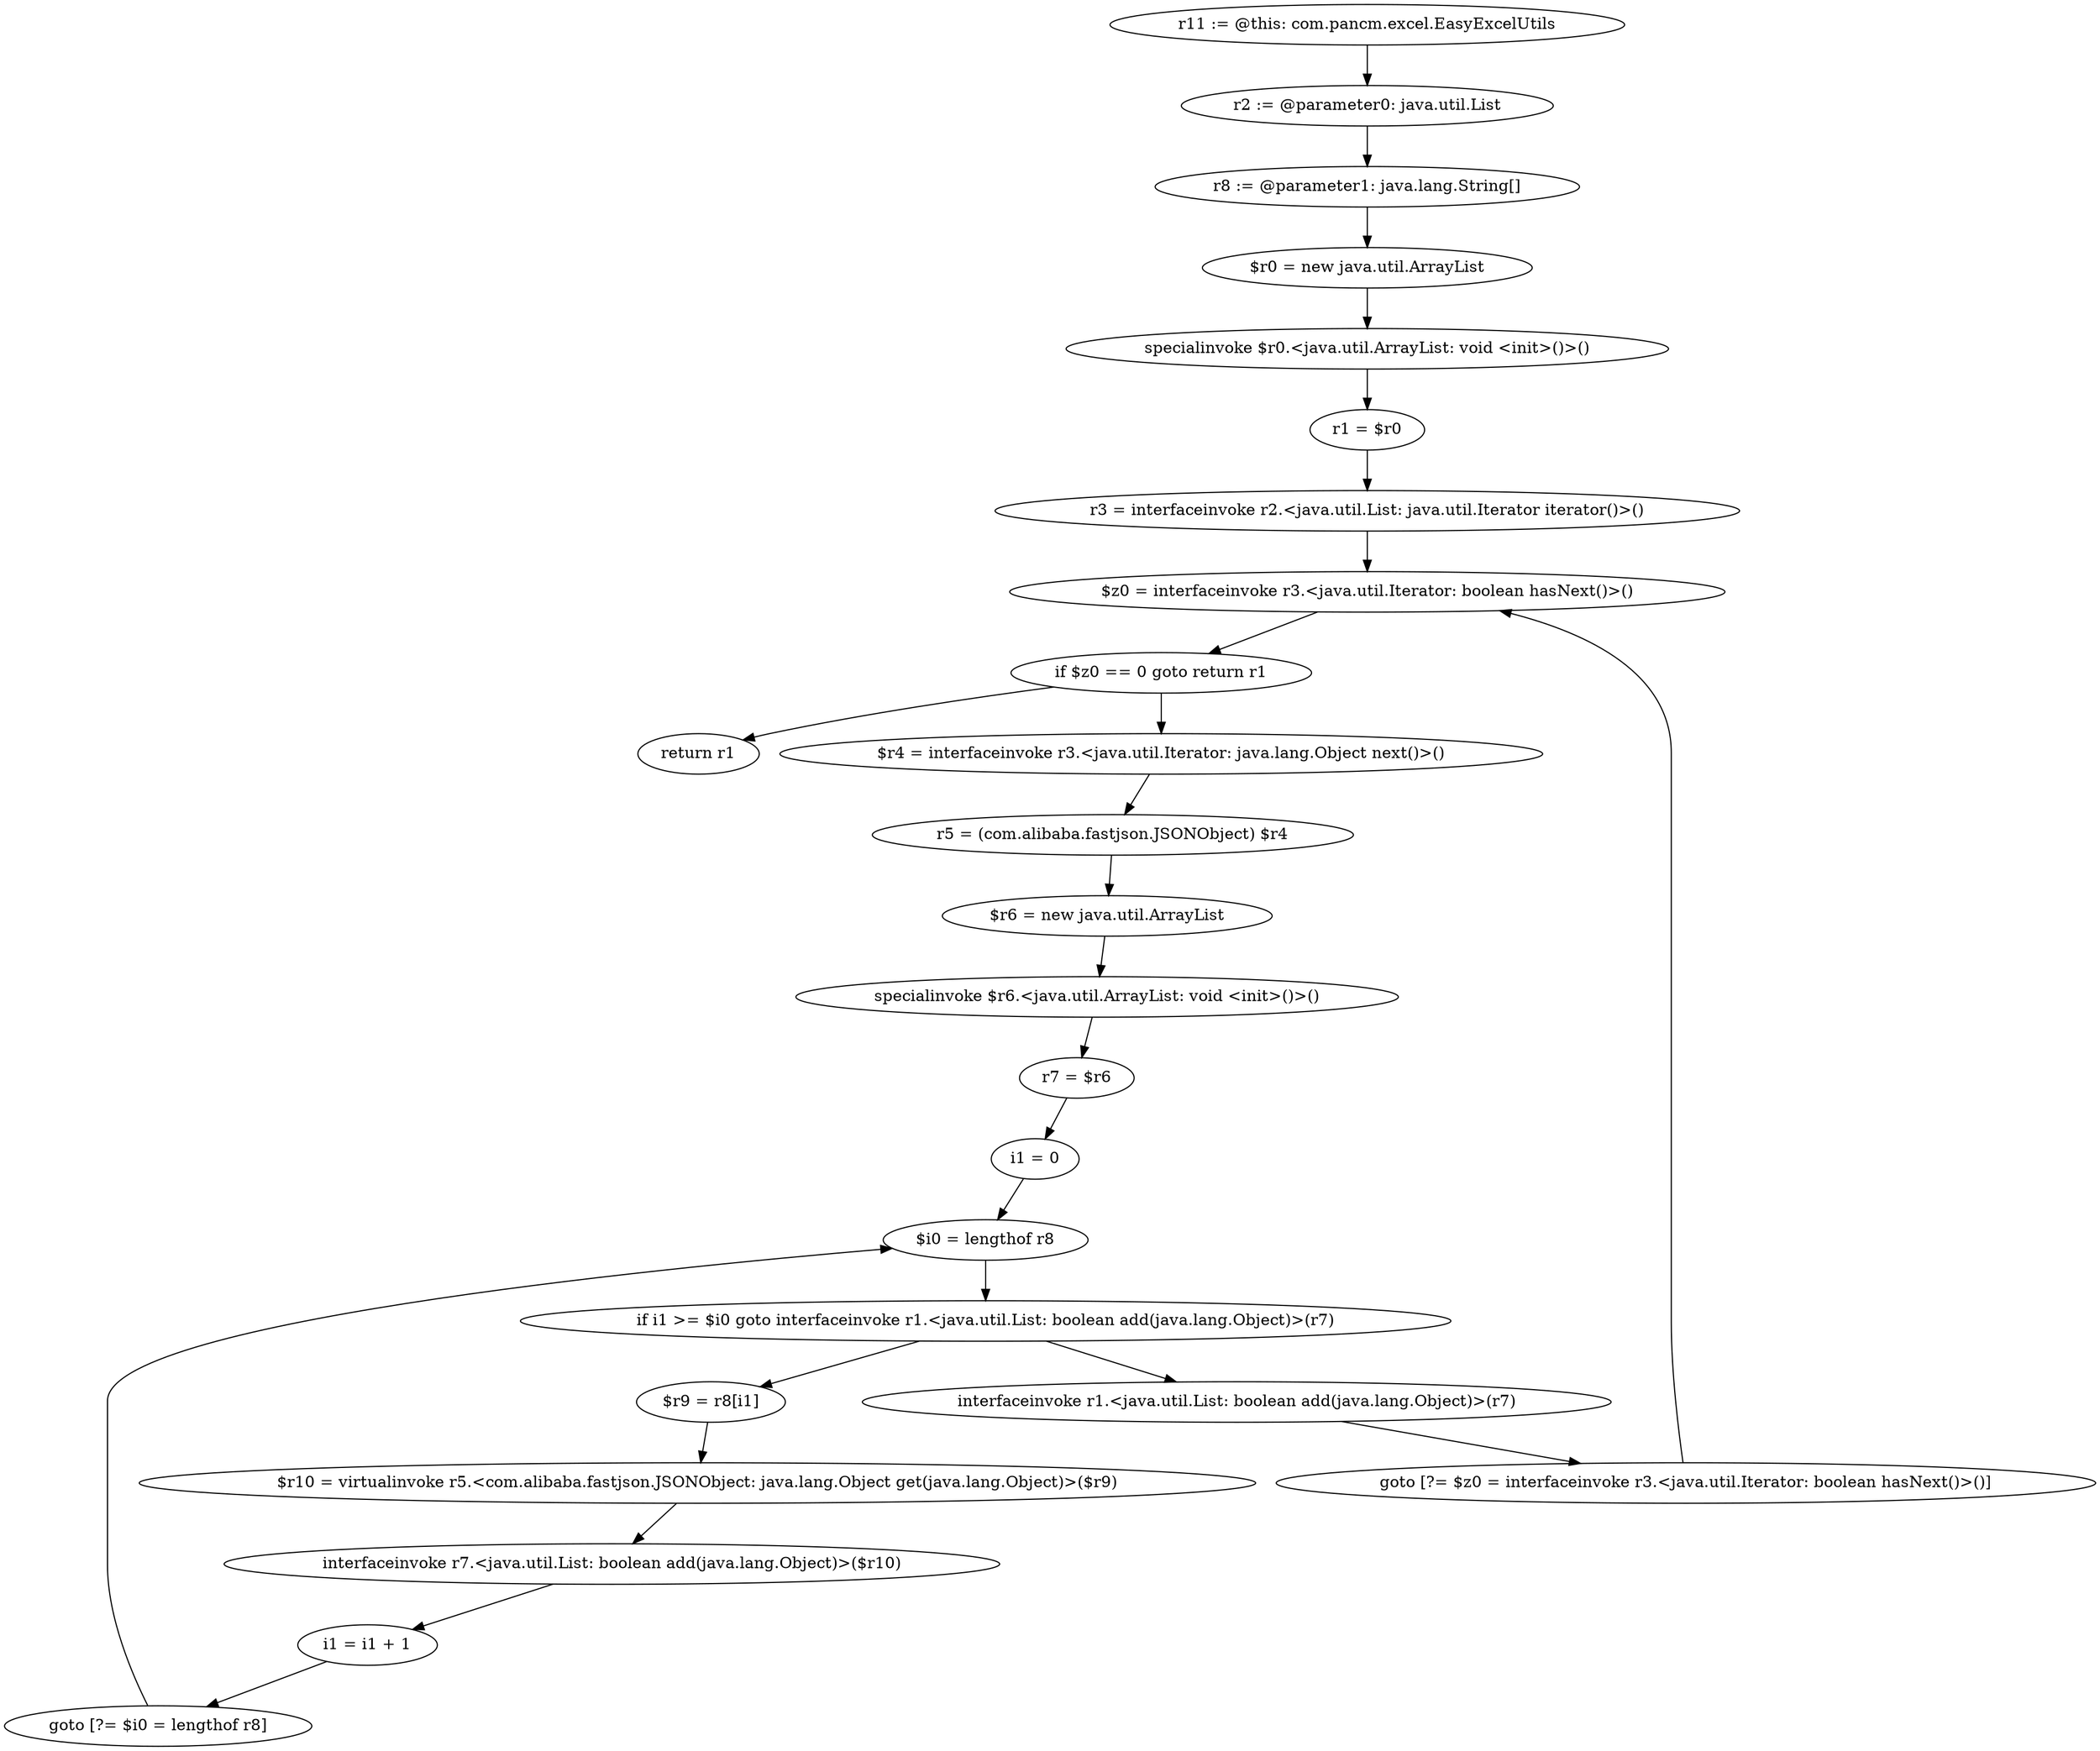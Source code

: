 digraph "unitGraph" {
    "r11 := @this: com.pancm.excel.EasyExcelUtils"
    "r2 := @parameter0: java.util.List"
    "r8 := @parameter1: java.lang.String[]"
    "$r0 = new java.util.ArrayList"
    "specialinvoke $r0.<java.util.ArrayList: void <init>()>()"
    "r1 = $r0"
    "r3 = interfaceinvoke r2.<java.util.List: java.util.Iterator iterator()>()"
    "$z0 = interfaceinvoke r3.<java.util.Iterator: boolean hasNext()>()"
    "if $z0 == 0 goto return r1"
    "$r4 = interfaceinvoke r3.<java.util.Iterator: java.lang.Object next()>()"
    "r5 = (com.alibaba.fastjson.JSONObject) $r4"
    "$r6 = new java.util.ArrayList"
    "specialinvoke $r6.<java.util.ArrayList: void <init>()>()"
    "r7 = $r6"
    "i1 = 0"
    "$i0 = lengthof r8"
    "if i1 >= $i0 goto interfaceinvoke r1.<java.util.List: boolean add(java.lang.Object)>(r7)"
    "$r9 = r8[i1]"
    "$r10 = virtualinvoke r5.<com.alibaba.fastjson.JSONObject: java.lang.Object get(java.lang.Object)>($r9)"
    "interfaceinvoke r7.<java.util.List: boolean add(java.lang.Object)>($r10)"
    "i1 = i1 + 1"
    "goto [?= $i0 = lengthof r8]"
    "interfaceinvoke r1.<java.util.List: boolean add(java.lang.Object)>(r7)"
    "goto [?= $z0 = interfaceinvoke r3.<java.util.Iterator: boolean hasNext()>()]"
    "return r1"
    "r11 := @this: com.pancm.excel.EasyExcelUtils"->"r2 := @parameter0: java.util.List";
    "r2 := @parameter0: java.util.List"->"r8 := @parameter1: java.lang.String[]";
    "r8 := @parameter1: java.lang.String[]"->"$r0 = new java.util.ArrayList";
    "$r0 = new java.util.ArrayList"->"specialinvoke $r0.<java.util.ArrayList: void <init>()>()";
    "specialinvoke $r0.<java.util.ArrayList: void <init>()>()"->"r1 = $r0";
    "r1 = $r0"->"r3 = interfaceinvoke r2.<java.util.List: java.util.Iterator iterator()>()";
    "r3 = interfaceinvoke r2.<java.util.List: java.util.Iterator iterator()>()"->"$z0 = interfaceinvoke r3.<java.util.Iterator: boolean hasNext()>()";
    "$z0 = interfaceinvoke r3.<java.util.Iterator: boolean hasNext()>()"->"if $z0 == 0 goto return r1";
    "if $z0 == 0 goto return r1"->"$r4 = interfaceinvoke r3.<java.util.Iterator: java.lang.Object next()>()";
    "if $z0 == 0 goto return r1"->"return r1";
    "$r4 = interfaceinvoke r3.<java.util.Iterator: java.lang.Object next()>()"->"r5 = (com.alibaba.fastjson.JSONObject) $r4";
    "r5 = (com.alibaba.fastjson.JSONObject) $r4"->"$r6 = new java.util.ArrayList";
    "$r6 = new java.util.ArrayList"->"specialinvoke $r6.<java.util.ArrayList: void <init>()>()";
    "specialinvoke $r6.<java.util.ArrayList: void <init>()>()"->"r7 = $r6";
    "r7 = $r6"->"i1 = 0";
    "i1 = 0"->"$i0 = lengthof r8";
    "$i0 = lengthof r8"->"if i1 >= $i0 goto interfaceinvoke r1.<java.util.List: boolean add(java.lang.Object)>(r7)";
    "if i1 >= $i0 goto interfaceinvoke r1.<java.util.List: boolean add(java.lang.Object)>(r7)"->"$r9 = r8[i1]";
    "if i1 >= $i0 goto interfaceinvoke r1.<java.util.List: boolean add(java.lang.Object)>(r7)"->"interfaceinvoke r1.<java.util.List: boolean add(java.lang.Object)>(r7)";
    "$r9 = r8[i1]"->"$r10 = virtualinvoke r5.<com.alibaba.fastjson.JSONObject: java.lang.Object get(java.lang.Object)>($r9)";
    "$r10 = virtualinvoke r5.<com.alibaba.fastjson.JSONObject: java.lang.Object get(java.lang.Object)>($r9)"->"interfaceinvoke r7.<java.util.List: boolean add(java.lang.Object)>($r10)";
    "interfaceinvoke r7.<java.util.List: boolean add(java.lang.Object)>($r10)"->"i1 = i1 + 1";
    "i1 = i1 + 1"->"goto [?= $i0 = lengthof r8]";
    "goto [?= $i0 = lengthof r8]"->"$i0 = lengthof r8";
    "interfaceinvoke r1.<java.util.List: boolean add(java.lang.Object)>(r7)"->"goto [?= $z0 = interfaceinvoke r3.<java.util.Iterator: boolean hasNext()>()]";
    "goto [?= $z0 = interfaceinvoke r3.<java.util.Iterator: boolean hasNext()>()]"->"$z0 = interfaceinvoke r3.<java.util.Iterator: boolean hasNext()>()";
}
